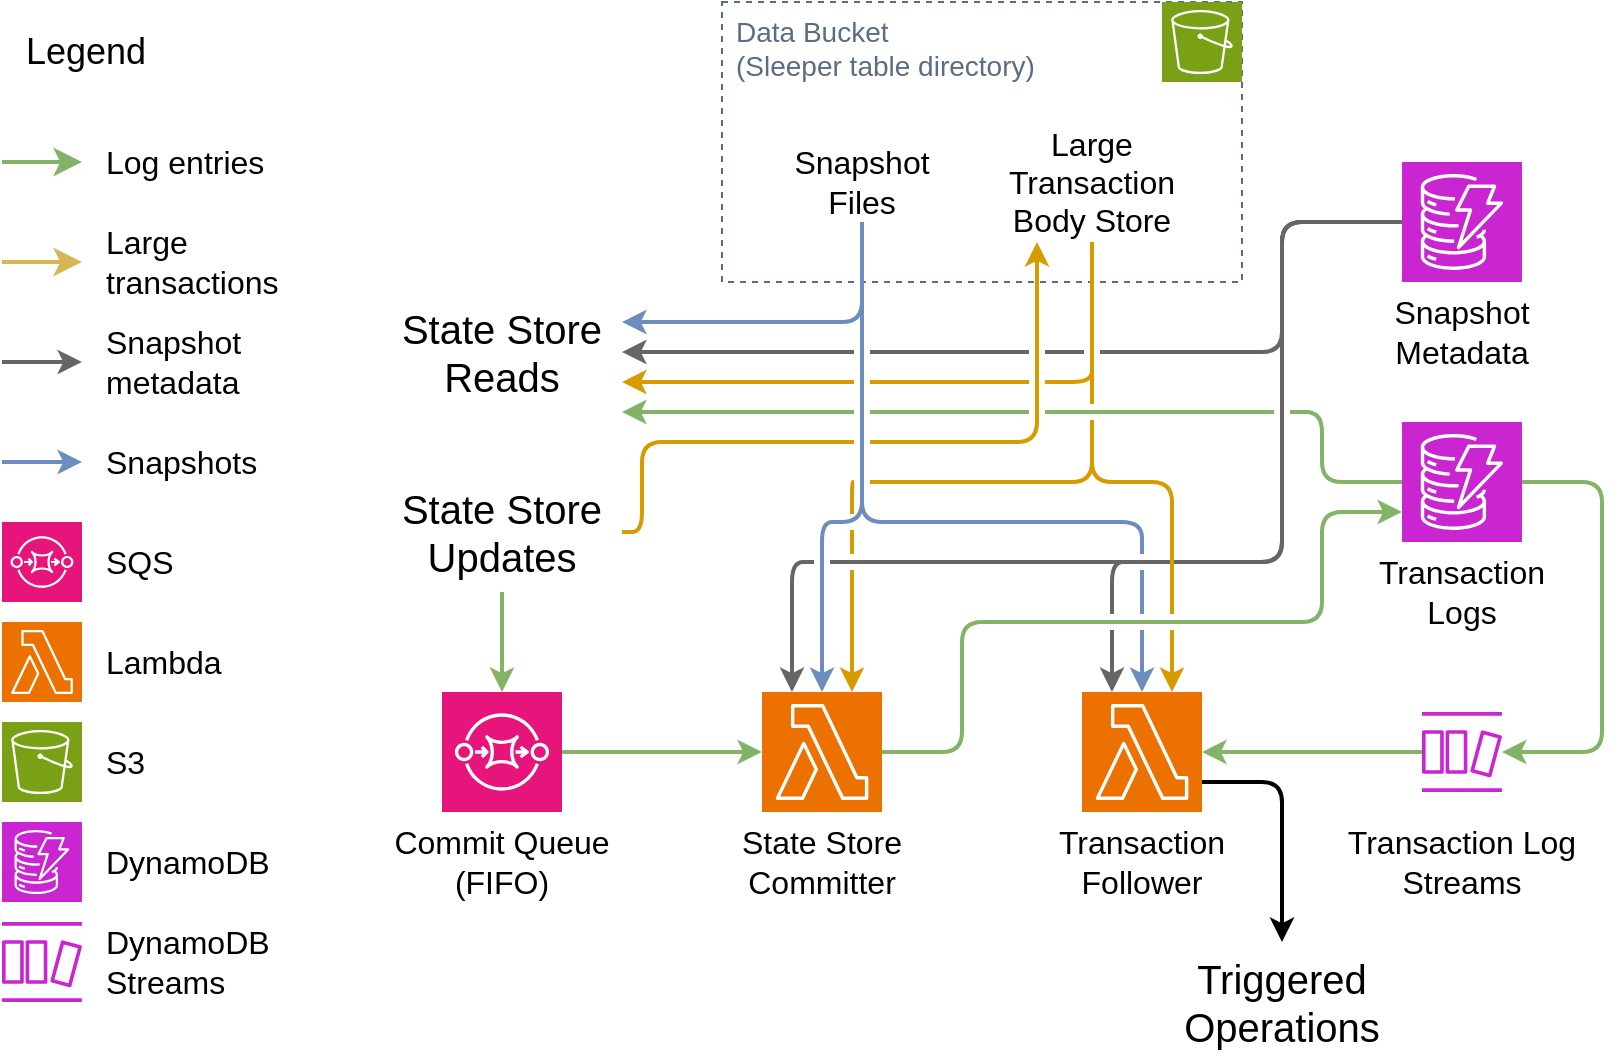 <mxfile version="26.1.1">
  <diagram name="Page-1" id="XoA868RuWuj9pkEtLbrI">
    <mxGraphModel dx="2074" dy="1196" grid="1" gridSize="10" guides="1" tooltips="1" connect="1" arrows="1" fold="1" page="1" pageScale="1" pageWidth="827" pageHeight="1169" math="0" shadow="0">
      <root>
        <mxCell id="0" />
        <mxCell id="1" parent="0" />
        <mxCell id="2BP0mcNtexj8iC0AKuNT-64" style="edgeStyle=orthogonalEdgeStyle;rounded=1;orthogonalLoop=1;jettySize=auto;html=1;exitX=1;exitY=0.5;exitDx=0;exitDy=0;exitPerimeter=0;entryX=0;entryY=0.75;entryDx=0;entryDy=0;entryPerimeter=0;fillColor=#d5e8d4;strokeColor=#82b366;strokeWidth=2;curved=0;jumpStyle=gap;" parent="1" source="2BP0mcNtexj8iC0AKuNT-12" target="2BP0mcNtexj8iC0AKuNT-21" edge="1">
          <mxGeometry relative="1" as="geometry">
            <Array as="points">
              <mxPoint x="520" y="515" />
              <mxPoint x="520" y="450" />
              <mxPoint x="700" y="450" />
              <mxPoint x="700" y="395" />
            </Array>
          </mxGeometry>
        </mxCell>
        <mxCell id="2BP0mcNtexj8iC0AKuNT-67" style="edgeStyle=orthogonalEdgeStyle;rounded=1;orthogonalLoop=1;jettySize=auto;html=1;exitX=0.5;exitY=1;exitDx=0;exitDy=0;entryX=0.5;entryY=0;entryDx=0;entryDy=0;entryPerimeter=0;fillColor=#dae8fc;strokeColor=#6c8ebf;curved=0;strokeWidth=2;jumpStyle=gap;" parent="1" source="2BP0mcNtexj8iC0AKuNT-4" target="2BP0mcNtexj8iC0AKuNT-12" edge="1">
          <mxGeometry relative="1" as="geometry">
            <Array as="points">
              <mxPoint x="470" y="400" />
              <mxPoint x="450" y="400" />
            </Array>
          </mxGeometry>
        </mxCell>
        <mxCell id="2BP0mcNtexj8iC0AKuNT-68" style="edgeStyle=orthogonalEdgeStyle;rounded=1;orthogonalLoop=1;jettySize=auto;html=1;exitX=0;exitY=0.5;exitDx=0;exitDy=0;exitPerimeter=0;entryX=0.25;entryY=0;entryDx=0;entryDy=0;entryPerimeter=0;curved=0;fillColor=#f5f5f5;strokeColor=#666666;strokeWidth=2;jumpStyle=gap;" parent="1" source="2BP0mcNtexj8iC0AKuNT-51" target="2BP0mcNtexj8iC0AKuNT-12" edge="1">
          <mxGeometry relative="1" as="geometry">
            <Array as="points">
              <mxPoint x="680" y="250" />
              <mxPoint x="680" y="420" />
              <mxPoint x="435" y="420" />
            </Array>
          </mxGeometry>
        </mxCell>
        <mxCell id="2BP0mcNtexj8iC0AKuNT-42" style="edgeStyle=orthogonalEdgeStyle;rounded=1;orthogonalLoop=1;jettySize=auto;html=1;exitX=0.5;exitY=1;exitDx=0;exitDy=0;entryX=0.5;entryY=0;entryDx=0;entryDy=0;entryPerimeter=0;curved=0;fillColor=#dae8fc;strokeColor=#6c8ebf;strokeWidth=2;jumpStyle=gap;" parent="1" source="2BP0mcNtexj8iC0AKuNT-4" target="2BP0mcNtexj8iC0AKuNT-23" edge="1">
          <mxGeometry relative="1" as="geometry">
            <Array as="points">
              <mxPoint x="470" y="400" />
              <mxPoint x="610" y="400" />
            </Array>
          </mxGeometry>
        </mxCell>
        <mxCell id="2BP0mcNtexj8iC0AKuNT-44" style="edgeStyle=orthogonalEdgeStyle;rounded=1;orthogonalLoop=1;jettySize=auto;html=1;exitX=1;exitY=0.5;exitDx=0;exitDy=0;entryX=0.25;entryY=1;entryDx=0;entryDy=0;curved=0;fillColor=#ffe6cc;strokeColor=#d79b00;strokeWidth=2;jumpStyle=gap;" parent="1" source="2BP0mcNtexj8iC0AKuNT-6" target="2BP0mcNtexj8iC0AKuNT-5" edge="1">
          <mxGeometry relative="1" as="geometry">
            <Array as="points">
              <mxPoint x="360" y="405" />
              <mxPoint x="360" y="360" />
              <mxPoint x="558" y="360" />
            </Array>
          </mxGeometry>
        </mxCell>
        <mxCell id="2BP0mcNtexj8iC0AKuNT-74" style="edgeStyle=orthogonalEdgeStyle;rounded=1;orthogonalLoop=1;jettySize=auto;html=1;exitX=0;exitY=0.5;exitDx=0;exitDy=0;exitPerimeter=0;entryX=1;entryY=1;entryDx=0;entryDy=0;fillColor=#d5e8d4;strokeColor=#82b366;curved=0;strokeWidth=2;jumpStyle=gap;" parent="1" source="2BP0mcNtexj8iC0AKuNT-21" target="2BP0mcNtexj8iC0AKuNT-7" edge="1">
          <mxGeometry relative="1" as="geometry">
            <Array as="points">
              <mxPoint x="700" y="380" />
              <mxPoint x="700" y="345" />
            </Array>
          </mxGeometry>
        </mxCell>
        <mxCell id="2BP0mcNtexj8iC0AKuNT-1" value="Data Bucket&lt;div&gt;(Sleeper table directory)&lt;/div&gt;" style="fillColor=none;strokeColor=#5A6C86;dashed=1;verticalAlign=top;fontStyle=0;fontColor=#5A6C86;whiteSpace=wrap;html=1;align=left;spacingLeft=5;fontSize=14;" parent="1" vertex="1">
          <mxGeometry x="400" y="140" width="260" height="140" as="geometry" />
        </mxCell>
        <mxCell id="2BP0mcNtexj8iC0AKuNT-2" value="" style="sketch=0;points=[[0,0,0],[0.25,0,0],[0.5,0,0],[0.75,0,0],[1,0,0],[0,1,0],[0.25,1,0],[0.5,1,0],[0.75,1,0],[1,1,0],[0,0.25,0],[0,0.5,0],[0,0.75,0],[1,0.25,0],[1,0.5,0],[1,0.75,0]];outlineConnect=0;fontColor=#232F3E;fillColor=#7AA116;strokeColor=#ffffff;dashed=0;verticalLabelPosition=bottom;verticalAlign=top;align=center;html=1;fontSize=12;fontStyle=0;aspect=fixed;shape=mxgraph.aws4.resourceIcon;resIcon=mxgraph.aws4.s3;" parent="1" vertex="1">
          <mxGeometry x="620" y="140" width="40" height="40" as="geometry" />
        </mxCell>
        <mxCell id="2BP0mcNtexj8iC0AKuNT-4" value="Snapshot Files" style="text;html=1;align=center;verticalAlign=middle;whiteSpace=wrap;rounded=0;fontSize=16;" parent="1" vertex="1">
          <mxGeometry x="430" y="210" width="80" height="40" as="geometry" />
        </mxCell>
        <mxCell id="2BP0mcNtexj8iC0AKuNT-5" value="Large Transaction Body Store" style="text;html=1;align=center;verticalAlign=middle;whiteSpace=wrap;rounded=0;fontSize=16;" parent="1" vertex="1">
          <mxGeometry x="530" y="200" width="110" height="60" as="geometry" />
        </mxCell>
        <mxCell id="2BP0mcNtexj8iC0AKuNT-6" value="State Store Updates" style="text;html=1;align=center;verticalAlign=middle;whiteSpace=wrap;rounded=0;fontSize=20;" parent="1" vertex="1">
          <mxGeometry x="230" y="375" width="120" height="60" as="geometry" />
        </mxCell>
        <mxCell id="2BP0mcNtexj8iC0AKuNT-7" value="State Store Reads" style="text;html=1;align=center;verticalAlign=middle;whiteSpace=wrap;rounded=0;fontSize=20;" parent="1" vertex="1">
          <mxGeometry x="230" y="285" width="120" height="60" as="geometry" />
        </mxCell>
        <mxCell id="2BP0mcNtexj8iC0AKuNT-8" value="" style="sketch=0;points=[[0,0,0],[0.25,0,0],[0.5,0,0],[0.75,0,0],[1,0,0],[0,1,0],[0.25,1,0],[0.5,1,0],[0.75,1,0],[1,1,0],[0,0.25,0],[0,0.5,0],[0,0.75,0],[1,0.25,0],[1,0.5,0],[1,0.75,0]];outlineConnect=0;fontColor=#232F3E;fillColor=#E7157B;strokeColor=#ffffff;dashed=0;verticalLabelPosition=bottom;verticalAlign=top;align=center;html=1;fontSize=12;fontStyle=0;aspect=fixed;shape=mxgraph.aws4.resourceIcon;resIcon=mxgraph.aws4.sqs;" parent="1" vertex="1">
          <mxGeometry x="260" y="485" width="60" height="60" as="geometry" />
        </mxCell>
        <mxCell id="2BP0mcNtexj8iC0AKuNT-9" value="Commit Queue (FIFO)" style="text;html=1;align=center;verticalAlign=middle;whiteSpace=wrap;rounded=0;fontSize=16;" parent="1" vertex="1">
          <mxGeometry x="230" y="545" width="120" height="50" as="geometry" />
        </mxCell>
        <mxCell id="2BP0mcNtexj8iC0AKuNT-10" style="edgeStyle=orthogonalEdgeStyle;rounded=0;orthogonalLoop=1;jettySize=auto;html=1;exitX=0.5;exitY=1;exitDx=0;exitDy=0;entryX=0.5;entryY=0;entryDx=0;entryDy=0;entryPerimeter=0;curved=1;fillColor=#d5e8d4;strokeColor=#82b366;strokeWidth=2;" parent="1" source="2BP0mcNtexj8iC0AKuNT-6" target="2BP0mcNtexj8iC0AKuNT-8" edge="1">
          <mxGeometry relative="1" as="geometry" />
        </mxCell>
        <mxCell id="2BP0mcNtexj8iC0AKuNT-12" value="" style="sketch=0;points=[[0,0,0],[0.25,0,0],[0.5,0,0],[0.75,0,0],[1,0,0],[0,1,0],[0.25,1,0],[0.5,1,0],[0.75,1,0],[1,1,0],[0,0.25,0],[0,0.5,0],[0,0.75,0],[1,0.25,0],[1,0.5,0],[1,0.75,0]];outlineConnect=0;fontColor=#232F3E;fillColor=#ED7100;strokeColor=#ffffff;dashed=0;verticalLabelPosition=bottom;verticalAlign=top;align=center;html=1;fontSize=12;fontStyle=0;aspect=fixed;shape=mxgraph.aws4.resourceIcon;resIcon=mxgraph.aws4.lambda;" parent="1" vertex="1">
          <mxGeometry x="420" y="485" width="60" height="60" as="geometry" />
        </mxCell>
        <mxCell id="2BP0mcNtexj8iC0AKuNT-13" value="State Store Committer" style="text;html=1;align=center;verticalAlign=middle;whiteSpace=wrap;rounded=0;fontSize=16;" parent="1" vertex="1">
          <mxGeometry x="390" y="545" width="120" height="50" as="geometry" />
        </mxCell>
        <mxCell id="2BP0mcNtexj8iC0AKuNT-14" style="edgeStyle=orthogonalEdgeStyle;rounded=0;orthogonalLoop=1;jettySize=auto;html=1;exitX=1;exitY=0.5;exitDx=0;exitDy=0;exitPerimeter=0;entryX=0;entryY=0.5;entryDx=0;entryDy=0;entryPerimeter=0;fillColor=#d5e8d4;strokeColor=#82b366;strokeWidth=2;" parent="1" source="2BP0mcNtexj8iC0AKuNT-8" target="2BP0mcNtexj8iC0AKuNT-12" edge="1">
          <mxGeometry relative="1" as="geometry" />
        </mxCell>
        <mxCell id="2BP0mcNtexj8iC0AKuNT-59" style="edgeStyle=orthogonalEdgeStyle;rounded=1;orthogonalLoop=1;jettySize=auto;html=1;exitX=1;exitY=0.5;exitDx=0;exitDy=0;exitPerimeter=0;fillColor=#d5e8d4;strokeColor=#82b366;strokeWidth=2;curved=0;" parent="1" source="2BP0mcNtexj8iC0AKuNT-21" target="2BP0mcNtexj8iC0AKuNT-30" edge="1">
          <mxGeometry relative="1" as="geometry">
            <Array as="points">
              <mxPoint x="840" y="380" />
              <mxPoint x="840" y="515" />
            </Array>
          </mxGeometry>
        </mxCell>
        <mxCell id="2BP0mcNtexj8iC0AKuNT-21" value="" style="sketch=0;points=[[0,0,0],[0.25,0,0],[0.5,0,0],[0.75,0,0],[1,0,0],[0,1,0],[0.25,1,0],[0.5,1,0],[0.75,1,0],[1,1,0],[0,0.25,0],[0,0.5,0],[0,0.75,0],[1,0.25,0],[1,0.5,0],[1,0.75,0]];outlineConnect=0;fontColor=#232F3E;fillColor=#C925D1;strokeColor=#ffffff;dashed=0;verticalLabelPosition=bottom;verticalAlign=top;align=center;html=1;fontSize=12;fontStyle=0;aspect=fixed;shape=mxgraph.aws4.resourceIcon;resIcon=mxgraph.aws4.dynamodb;" parent="1" vertex="1">
          <mxGeometry x="740" y="350" width="60" height="60" as="geometry" />
        </mxCell>
        <mxCell id="2BP0mcNtexj8iC0AKuNT-22" value="Transaction Logs" style="text;html=1;align=center;verticalAlign=middle;whiteSpace=wrap;rounded=0;fontSize=16;" parent="1" vertex="1">
          <mxGeometry x="720" y="410" width="100" height="50" as="geometry" />
        </mxCell>
        <mxCell id="2BP0mcNtexj8iC0AKuNT-46" style="edgeStyle=orthogonalEdgeStyle;rounded=1;orthogonalLoop=1;jettySize=auto;html=1;exitX=1;exitY=0.75;exitDx=0;exitDy=0;exitPerimeter=0;entryX=0.5;entryY=0;entryDx=0;entryDy=0;curved=0;strokeWidth=2;" parent="1" source="2BP0mcNtexj8iC0AKuNT-23" target="2BP0mcNtexj8iC0AKuNT-45" edge="1">
          <mxGeometry relative="1" as="geometry" />
        </mxCell>
        <mxCell id="2BP0mcNtexj8iC0AKuNT-23" value="" style="sketch=0;points=[[0,0,0],[0.25,0,0],[0.5,0,0],[0.75,0,0],[1,0,0],[0,1,0],[0.25,1,0],[0.5,1,0],[0.75,1,0],[1,1,0],[0,0.25,0],[0,0.5,0],[0,0.75,0],[1,0.25,0],[1,0.5,0],[1,0.75,0]];outlineConnect=0;fontColor=#232F3E;fillColor=#ED7100;strokeColor=#ffffff;dashed=0;verticalLabelPosition=bottom;verticalAlign=top;align=center;html=1;fontSize=12;fontStyle=0;aspect=fixed;shape=mxgraph.aws4.resourceIcon;resIcon=mxgraph.aws4.lambda;" parent="1" vertex="1">
          <mxGeometry x="580" y="485" width="60" height="60" as="geometry" />
        </mxCell>
        <mxCell id="2BP0mcNtexj8iC0AKuNT-24" value="Transaction Follower" style="text;html=1;align=center;verticalAlign=middle;whiteSpace=wrap;rounded=0;fontSize=16;" parent="1" vertex="1">
          <mxGeometry x="550" y="545" width="120" height="50" as="geometry" />
        </mxCell>
        <mxCell id="2BP0mcNtexj8iC0AKuNT-30" value="" style="sketch=0;outlineConnect=0;fontColor=#232F3E;gradientColor=none;fillColor=#C925D1;strokeColor=none;dashed=0;verticalLabelPosition=bottom;verticalAlign=top;align=center;html=1;fontSize=12;fontStyle=0;aspect=fixed;pointerEvents=1;shape=mxgraph.aws4.dynamodb_stream;" parent="1" vertex="1">
          <mxGeometry x="750" y="495" width="40" height="40" as="geometry" />
        </mxCell>
        <mxCell id="2BP0mcNtexj8iC0AKuNT-32" style="edgeStyle=orthogonalEdgeStyle;rounded=0;orthogonalLoop=1;jettySize=auto;html=1;entryX=1;entryY=0.5;entryDx=0;entryDy=0;entryPerimeter=0;fillColor=#d5e8d4;strokeColor=#82b366;strokeWidth=2;" parent="1" source="2BP0mcNtexj8iC0AKuNT-30" target="2BP0mcNtexj8iC0AKuNT-23" edge="1">
          <mxGeometry relative="1" as="geometry" />
        </mxCell>
        <mxCell id="2BP0mcNtexj8iC0AKuNT-35" value="Transaction Log Streams" style="text;html=1;align=center;verticalAlign=middle;whiteSpace=wrap;rounded=0;fontSize=16;" parent="1" vertex="1">
          <mxGeometry x="710" y="545" width="120" height="50" as="geometry" />
        </mxCell>
        <mxCell id="2BP0mcNtexj8iC0AKuNT-45" value="Triggered Operations" style="text;html=1;align=center;verticalAlign=middle;whiteSpace=wrap;rounded=0;fontSize=20;" parent="1" vertex="1">
          <mxGeometry x="620" y="610" width="120" height="60" as="geometry" />
        </mxCell>
        <mxCell id="2BP0mcNtexj8iC0AKuNT-51" value="" style="sketch=0;points=[[0,0,0],[0.25,0,0],[0.5,0,0],[0.75,0,0],[1,0,0],[0,1,0],[0.25,1,0],[0.5,1,0],[0.75,1,0],[1,1,0],[0,0.25,0],[0,0.5,0],[0,0.75,0],[1,0.25,0],[1,0.5,0],[1,0.75,0]];outlineConnect=0;fontColor=#232F3E;fillColor=#C925D1;strokeColor=#ffffff;dashed=0;verticalLabelPosition=bottom;verticalAlign=top;align=center;html=1;fontSize=12;fontStyle=0;aspect=fixed;shape=mxgraph.aws4.resourceIcon;resIcon=mxgraph.aws4.dynamodb;" parent="1" vertex="1">
          <mxGeometry x="740" y="220" width="60" height="60" as="geometry" />
        </mxCell>
        <mxCell id="2BP0mcNtexj8iC0AKuNT-52" value="Snapshot Metadata" style="text;html=1;align=center;verticalAlign=middle;whiteSpace=wrap;rounded=0;fontSize=16;" parent="1" vertex="1">
          <mxGeometry x="720" y="280" width="100" height="50" as="geometry" />
        </mxCell>
        <mxCell id="2BP0mcNtexj8iC0AKuNT-76" value="" style="sketch=0;points=[[0,0,0],[0.25,0,0],[0.5,0,0],[0.75,0,0],[1,0,0],[0,1,0],[0.25,1,0],[0.5,1,0],[0.75,1,0],[1,1,0],[0,0.25,0],[0,0.5,0],[0,0.75,0],[1,0.25,0],[1,0.5,0],[1,0.75,0]];outlineConnect=0;fontColor=#232F3E;fillColor=#E7157B;strokeColor=#ffffff;dashed=0;verticalLabelPosition=bottom;verticalAlign=top;align=center;html=1;fontSize=12;fontStyle=0;aspect=fixed;shape=mxgraph.aws4.resourceIcon;resIcon=mxgraph.aws4.sqs;" parent="1" vertex="1">
          <mxGeometry x="40" y="400" width="40" height="40" as="geometry" />
        </mxCell>
        <mxCell id="2BP0mcNtexj8iC0AKuNT-77" value="SQS" style="text;html=1;strokeColor=none;fillColor=none;align=left;verticalAlign=middle;whiteSpace=wrap;rounded=0;fontSize=16;" parent="1" vertex="1">
          <mxGeometry x="90" y="400" width="100" height="40" as="geometry" />
        </mxCell>
        <mxCell id="2BP0mcNtexj8iC0AKuNT-80" value="" style="sketch=0;points=[[0,0,0],[0.25,0,0],[0.5,0,0],[0.75,0,0],[1,0,0],[0,1,0],[0.25,1,0],[0.5,1,0],[0.75,1,0],[1,1,0],[0,0.25,0],[0,0.5,0],[0,0.75,0],[1,0.25,0],[1,0.5,0],[1,0.75,0]];outlineConnect=0;fontColor=#232F3E;fillColor=#ED7100;strokeColor=#ffffff;dashed=0;verticalLabelPosition=bottom;verticalAlign=top;align=center;html=1;fontSize=12;fontStyle=0;aspect=fixed;shape=mxgraph.aws4.resourceIcon;resIcon=mxgraph.aws4.lambda;" parent="1" vertex="1">
          <mxGeometry x="40" y="450" width="40" height="40" as="geometry" />
        </mxCell>
        <mxCell id="2BP0mcNtexj8iC0AKuNT-83" value="Lambda" style="text;html=1;strokeColor=none;fillColor=none;align=left;verticalAlign=middle;whiteSpace=wrap;rounded=0;fontSize=16;" parent="1" vertex="1">
          <mxGeometry x="90" y="450" width="100" height="40" as="geometry" />
        </mxCell>
        <mxCell id="2BP0mcNtexj8iC0AKuNT-88" value="" style="sketch=0;points=[[0,0,0],[0.25,0,0],[0.5,0,0],[0.75,0,0],[1,0,0],[0,1,0],[0.25,1,0],[0.5,1,0],[0.75,1,0],[1,1,0],[0,0.25,0],[0,0.5,0],[0,0.75,0],[1,0.25,0],[1,0.5,0],[1,0.75,0]];outlineConnect=0;fontColor=#232F3E;fillColor=#C925D1;strokeColor=#ffffff;dashed=0;verticalLabelPosition=bottom;verticalAlign=top;align=center;html=1;fontSize=12;fontStyle=0;aspect=fixed;shape=mxgraph.aws4.resourceIcon;resIcon=mxgraph.aws4.dynamodb;" parent="1" vertex="1">
          <mxGeometry x="40" y="550" width="40" height="40" as="geometry" />
        </mxCell>
        <mxCell id="2BP0mcNtexj8iC0AKuNT-89" value="DynamoDB" style="text;html=1;strokeColor=none;fillColor=none;align=left;verticalAlign=middle;whiteSpace=wrap;rounded=0;fontSize=16;" parent="1" vertex="1">
          <mxGeometry x="90" y="550" width="100" height="40" as="geometry" />
        </mxCell>
        <mxCell id="2BP0mcNtexj8iC0AKuNT-90" value="" style="sketch=0;points=[[0,0,0],[0.25,0,0],[0.5,0,0],[0.75,0,0],[1,0,0],[0,1,0],[0.25,1,0],[0.5,1,0],[0.75,1,0],[1,1,0],[0,0.25,0],[0,0.5,0],[0,0.75,0],[1,0.25,0],[1,0.5,0],[1,0.75,0]];outlineConnect=0;fontColor=#232F3E;fillColor=#7AA116;strokeColor=#ffffff;dashed=0;verticalLabelPosition=bottom;verticalAlign=top;align=center;html=1;fontSize=12;fontStyle=0;aspect=fixed;shape=mxgraph.aws4.resourceIcon;resIcon=mxgraph.aws4.s3;" parent="1" vertex="1">
          <mxGeometry x="40" y="500" width="40" height="40" as="geometry" />
        </mxCell>
        <mxCell id="2BP0mcNtexj8iC0AKuNT-91" value="S3" style="text;html=1;strokeColor=none;fillColor=none;align=left;verticalAlign=middle;whiteSpace=wrap;rounded=0;fontSize=16;" parent="1" vertex="1">
          <mxGeometry x="90" y="500" width="100" height="40" as="geometry" />
        </mxCell>
        <mxCell id="2BP0mcNtexj8iC0AKuNT-92" value="Legend" style="text;html=1;strokeColor=none;fillColor=none;align=left;verticalAlign=middle;whiteSpace=wrap;rounded=0;fontSize=18;" parent="1" vertex="1">
          <mxGeometry x="50" y="150" width="60" height="30" as="geometry" />
        </mxCell>
        <mxCell id="2BP0mcNtexj8iC0AKuNT-94" value="Log entries" style="text;html=1;strokeColor=none;fillColor=none;align=left;verticalAlign=middle;whiteSpace=wrap;rounded=0;fontSize=16;" parent="1" vertex="1">
          <mxGeometry x="90" y="200" width="100" height="40" as="geometry" />
        </mxCell>
        <mxCell id="2BP0mcNtexj8iC0AKuNT-95" value="" style="endArrow=classic;html=1;rounded=0;fontSize=12;startSize=8;endSize=8;curved=1;fillColor=#fff2cc;strokeColor=#d6b656;strokeWidth=2;" parent="1" edge="1">
          <mxGeometry width="50" height="50" relative="1" as="geometry">
            <mxPoint x="40" y="270" as="sourcePoint" />
            <mxPoint x="80" y="270" as="targetPoint" />
          </mxGeometry>
        </mxCell>
        <mxCell id="2BP0mcNtexj8iC0AKuNT-96" value="Large transactions" style="text;html=1;strokeColor=none;fillColor=none;align=left;verticalAlign=middle;whiteSpace=wrap;rounded=0;fontSize=16;" parent="1" vertex="1">
          <mxGeometry x="90" y="250" width="100" height="40" as="geometry" />
        </mxCell>
        <mxCell id="2BP0mcNtexj8iC0AKuNT-97" value="" style="endArrow=classic;html=1;rounded=0;fontSize=12;startSize=6;endSize=6;curved=1;strokeWidth=2;fillColor=#f5f5f5;strokeColor=#666666;" parent="1" edge="1">
          <mxGeometry width="50" height="50" relative="1" as="geometry">
            <mxPoint x="40" y="320" as="sourcePoint" />
            <mxPoint x="80" y="320" as="targetPoint" />
          </mxGeometry>
        </mxCell>
        <mxCell id="2BP0mcNtexj8iC0AKuNT-98" value="Snapshot metadata" style="text;html=1;strokeColor=none;fillColor=none;align=left;verticalAlign=middle;whiteSpace=wrap;rounded=0;fontSize=16;" parent="1" vertex="1">
          <mxGeometry x="90" y="300" width="100" height="40" as="geometry" />
        </mxCell>
        <mxCell id="2BP0mcNtexj8iC0AKuNT-111" value="" style="sketch=0;outlineConnect=0;fontColor=#232F3E;gradientColor=none;fillColor=#C925D1;strokeColor=none;dashed=0;verticalLabelPosition=bottom;verticalAlign=top;align=center;html=1;fontSize=12;fontStyle=0;aspect=fixed;pointerEvents=1;shape=mxgraph.aws4.dynamodb_stream;" parent="1" vertex="1">
          <mxGeometry x="40" y="600" width="40" height="40" as="geometry" />
        </mxCell>
        <mxCell id="2BP0mcNtexj8iC0AKuNT-113" value="DynamoDB Streams" style="text;html=1;strokeColor=none;fillColor=none;align=left;verticalAlign=middle;whiteSpace=wrap;rounded=0;fontSize=16;" parent="1" vertex="1">
          <mxGeometry x="90" y="600" width="100" height="40" as="geometry" />
        </mxCell>
        <mxCell id="2BP0mcNtexj8iC0AKuNT-114" value="" style="endArrow=classic;html=1;rounded=0;fontSize=12;startSize=8;endSize=8;curved=1;fillColor=#d5e8d4;strokeColor=#82b366;strokeWidth=2;" parent="1" edge="1">
          <mxGeometry width="50" height="50" relative="1" as="geometry">
            <mxPoint x="40" y="220" as="sourcePoint" />
            <mxPoint x="80" y="220" as="targetPoint" />
          </mxGeometry>
        </mxCell>
        <mxCell id="2BP0mcNtexj8iC0AKuNT-115" value="" style="endArrow=classic;html=1;rounded=0;fontSize=12;startSize=6;endSize=6;curved=1;strokeWidth=2;fillColor=#dae8fc;strokeColor=#6c8ebf;" parent="1" edge="1">
          <mxGeometry width="50" height="50" relative="1" as="geometry">
            <mxPoint x="40" y="370" as="sourcePoint" />
            <mxPoint x="80" y="370" as="targetPoint" />
          </mxGeometry>
        </mxCell>
        <mxCell id="2BP0mcNtexj8iC0AKuNT-116" value="Snapshots" style="text;html=1;strokeColor=none;fillColor=none;align=left;verticalAlign=middle;whiteSpace=wrap;rounded=0;fontSize=16;" parent="1" vertex="1">
          <mxGeometry x="90" y="350" width="100" height="40" as="geometry" />
        </mxCell>
        <mxCell id="2BP0mcNtexj8iC0AKuNT-48" style="edgeStyle=orthogonalEdgeStyle;rounded=1;orthogonalLoop=1;jettySize=auto;html=1;exitX=0.5;exitY=1;exitDx=0;exitDy=0;entryX=1;entryY=0.25;entryDx=0;entryDy=0;fillColor=#dae8fc;strokeColor=#6c8ebf;curved=0;strokeWidth=2;jumpStyle=gap;" parent="1" source="2BP0mcNtexj8iC0AKuNT-4" target="2BP0mcNtexj8iC0AKuNT-7" edge="1">
          <mxGeometry relative="1" as="geometry" />
        </mxCell>
        <mxCell id="2BP0mcNtexj8iC0AKuNT-66" style="edgeStyle=orthogonalEdgeStyle;rounded=1;orthogonalLoop=1;jettySize=auto;html=1;exitX=0.5;exitY=1;exitDx=0;exitDy=0;entryX=0.75;entryY=0;entryDx=0;entryDy=0;entryPerimeter=0;fillColor=#ffe6cc;strokeColor=#d79b00;curved=0;strokeWidth=2;jumpStyle=gap;" parent="1" source="2BP0mcNtexj8iC0AKuNT-5" target="2BP0mcNtexj8iC0AKuNT-12" edge="1">
          <mxGeometry relative="1" as="geometry">
            <Array as="points">
              <mxPoint x="585" y="380" />
              <mxPoint x="465" y="380" />
            </Array>
          </mxGeometry>
        </mxCell>
        <mxCell id="2BP0mcNtexj8iC0AKuNT-62" style="edgeStyle=orthogonalEdgeStyle;rounded=1;orthogonalLoop=1;jettySize=auto;html=1;exitX=0;exitY=0.5;exitDx=0;exitDy=0;exitPerimeter=0;entryX=0.25;entryY=0;entryDx=0;entryDy=0;entryPerimeter=0;fillColor=#f5f5f5;strokeColor=#666666;strokeWidth=2;curved=0;jumpStyle=gap;" parent="1" source="2BP0mcNtexj8iC0AKuNT-51" target="2BP0mcNtexj8iC0AKuNT-23" edge="1">
          <mxGeometry relative="1" as="geometry">
            <Array as="points">
              <mxPoint x="680" y="250" />
              <mxPoint x="680" y="420" />
              <mxPoint x="595" y="420" />
            </Array>
          </mxGeometry>
        </mxCell>
        <mxCell id="2BP0mcNtexj8iC0AKuNT-73" style="edgeStyle=orthogonalEdgeStyle;rounded=1;orthogonalLoop=1;jettySize=auto;html=1;exitX=0;exitY=0.5;exitDx=0;exitDy=0;exitPerimeter=0;entryX=1;entryY=0.5;entryDx=0;entryDy=0;fillColor=#f5f5f5;strokeColor=#666666;strokeWidth=2;curved=0;jumpStyle=gap;" parent="1" source="2BP0mcNtexj8iC0AKuNT-51" target="2BP0mcNtexj8iC0AKuNT-7" edge="1">
          <mxGeometry relative="1" as="geometry">
            <Array as="points">
              <mxPoint x="680" y="250" />
              <mxPoint x="680" y="315" />
            </Array>
          </mxGeometry>
        </mxCell>
        <mxCell id="2BP0mcNtexj8iC0AKuNT-41" style="edgeStyle=orthogonalEdgeStyle;rounded=1;orthogonalLoop=1;jettySize=auto;html=1;exitX=0.5;exitY=1;exitDx=0;exitDy=0;entryX=0.75;entryY=0;entryDx=0;entryDy=0;entryPerimeter=0;curved=0;fillColor=#ffe6cc;strokeColor=#d79b00;strokeWidth=2;jumpStyle=gap;" parent="1" source="2BP0mcNtexj8iC0AKuNT-5" target="2BP0mcNtexj8iC0AKuNT-23" edge="1">
          <mxGeometry relative="1" as="geometry">
            <Array as="points">
              <mxPoint x="585" y="380" />
              <mxPoint x="625" y="380" />
            </Array>
          </mxGeometry>
        </mxCell>
        <mxCell id="2BP0mcNtexj8iC0AKuNT-75" style="edgeStyle=orthogonalEdgeStyle;rounded=1;orthogonalLoop=1;jettySize=auto;html=1;exitX=0.5;exitY=1;exitDx=0;exitDy=0;entryX=1;entryY=0.75;entryDx=0;entryDy=0;fillColor=#ffe6cc;strokeColor=#d79b00;curved=0;strokeWidth=2;jumpStyle=gap;" parent="1" source="2BP0mcNtexj8iC0AKuNT-5" target="2BP0mcNtexj8iC0AKuNT-7" edge="1">
          <mxGeometry relative="1" as="geometry" />
        </mxCell>
      </root>
    </mxGraphModel>
  </diagram>
</mxfile>
